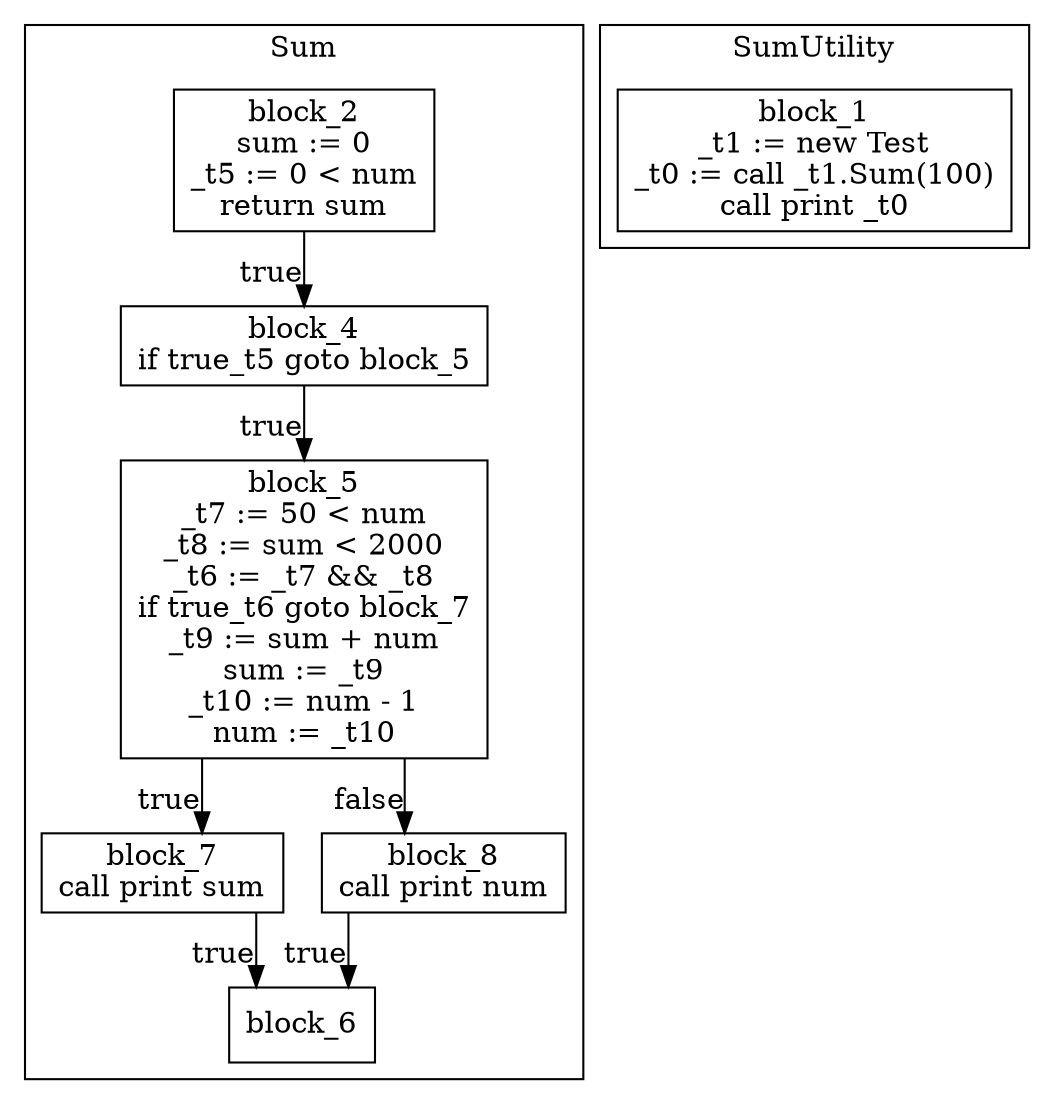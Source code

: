 digraph {
graph [splines=ortho]
node [shape=box];
subgraph "clusterSum" {
label = "Sum";
block_2[shape=box label="block_2
sum := 0\n_t5 := 0 < num\nreturn sum\n"];
block_2 -> block_4[xlabel="true"];
block_4[shape=box label="block_4
if true_t5 goto block_5\n"];
block_4 -> block_5[xlabel="true"];
block_5[shape=box label="block_5
_t7 := 50 < num\n_t8 := sum < 2000\n_t6 := _t7 && _t8\nif true_t6 goto block_7\n_t9 := sum + num\nsum := _t9\n_t10 := num - 1\nnum := _t10\n"];
block_5 -> block_7[xlabel="true"];
block_7[shape=box label="block_7
call print sum\n"];
block_7 -> block_6[xlabel="true"];
block_6[shape=box label="block_6
"];
block_5 -> block_8[xlabel="false"];
block_8[shape=box label="block_8
call print num\n"];
block_8 -> block_6[xlabel="true"];
block_6[shape=box label="block_6
"];
}
subgraph "clusterSumUtility" {
label = "SumUtility";
block_1[shape=box label="block_1
_t1 := new Test\n_t0 := call _t1.Sum(100)\ncall print _t0\n"];
}
}
